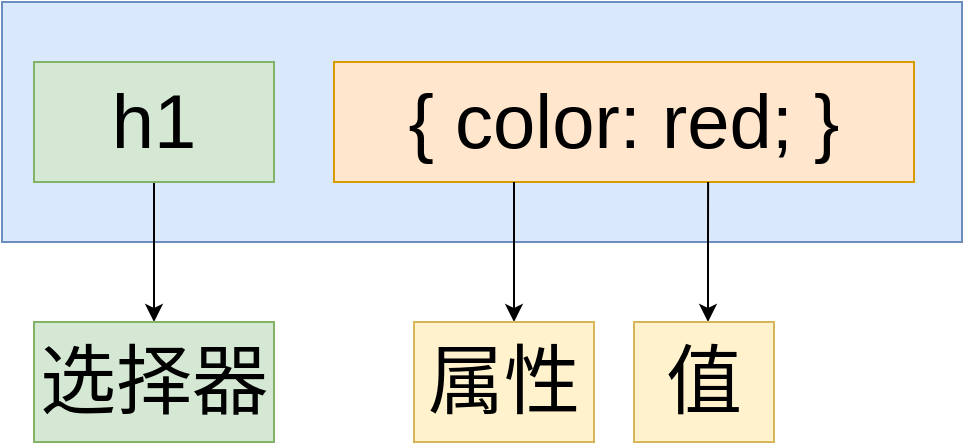 <mxfile version="16.1.2" type="device"><diagram id="inWonwlPIYc5MgWgwJMr" name="第 1 页"><mxGraphModel dx="760" dy="591" grid="1" gridSize="10" guides="1" tooltips="1" connect="1" arrows="1" fold="1" page="1" pageScale="1" pageWidth="827" pageHeight="1169" math="0" shadow="0"><root><mxCell id="0"/><mxCell id="1" parent="0"/><mxCell id="GuKYez9YXixhFBwvF1YB-1" value="" style="rounded=0;whiteSpace=wrap;html=1;fillColor=#dae8fc;strokeColor=#6c8ebf;fontSize=38;" vertex="1" parent="1"><mxGeometry x="174" y="320" width="480" height="120" as="geometry"/></mxCell><mxCell id="GuKYez9YXixhFBwvF1YB-12" value="" style="edgeStyle=orthogonalEdgeStyle;rounded=0;orthogonalLoop=1;jettySize=auto;html=1;fontSize=38;" edge="1" parent="1" source="GuKYez9YXixhFBwvF1YB-2"><mxGeometry relative="1" as="geometry"><mxPoint x="250" y="480" as="targetPoint"/></mxGeometry></mxCell><mxCell id="GuKYez9YXixhFBwvF1YB-2" value="h1" style="rounded=0;whiteSpace=wrap;html=1;fontSize=38;fillColor=#d5e8d4;strokeColor=#82b366;" vertex="1" parent="1"><mxGeometry x="190" y="350" width="120" height="60" as="geometry"/></mxCell><mxCell id="GuKYez9YXixhFBwvF1YB-3" value="{ color: red; }" style="rounded=0;whiteSpace=wrap;html=1;fontSize=38;fillColor=#ffe6cc;strokeColor=#d79b00;" vertex="1" parent="1"><mxGeometry x="340" y="350" width="290" height="60" as="geometry"/></mxCell><mxCell id="GuKYez9YXixhFBwvF1YB-11" value="选择器" style="whiteSpace=wrap;html=1;fontSize=38;fillColor=#d5e8d4;strokeColor=#82b366;rounded=0;" vertex="1" parent="1"><mxGeometry x="190" y="480" width="120" height="60" as="geometry"/></mxCell><mxCell id="GuKYez9YXixhFBwvF1YB-13" value="" style="endArrow=classic;html=1;rounded=0;fontSize=38;" edge="1" parent="1"><mxGeometry width="50" height="50" relative="1" as="geometry"><mxPoint x="430" y="410" as="sourcePoint"/><mxPoint x="430" y="480" as="targetPoint"/></mxGeometry></mxCell><mxCell id="GuKYez9YXixhFBwvF1YB-14" value="" style="endArrow=classic;html=1;rounded=0;fontSize=38;exitX=0.645;exitY=1;exitDx=0;exitDy=0;exitPerimeter=0;" edge="1" parent="1" source="GuKYez9YXixhFBwvF1YB-3"><mxGeometry width="50" height="50" relative="1" as="geometry"><mxPoint x="510" y="420" as="sourcePoint"/><mxPoint x="527" y="480" as="targetPoint"/><Array as="points"><mxPoint x="527" y="440"/></Array></mxGeometry></mxCell><mxCell id="GuKYez9YXixhFBwvF1YB-15" value="属性" style="rounded=0;whiteSpace=wrap;html=1;fontSize=38;fillColor=#fff2cc;strokeColor=#d6b656;" vertex="1" parent="1"><mxGeometry x="380" y="480" width="90" height="60" as="geometry"/></mxCell><mxCell id="GuKYez9YXixhFBwvF1YB-16" value="值" style="rounded=0;whiteSpace=wrap;html=1;fontSize=38;fillColor=#fff2cc;strokeColor=#d6b656;" vertex="1" parent="1"><mxGeometry x="490" y="480" width="70" height="60" as="geometry"/></mxCell></root></mxGraphModel></diagram></mxfile>
